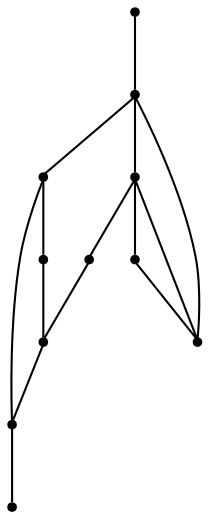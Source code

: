 graph {
  node [shape=point,comment="{\"directed\":false,\"doi\":\"10.1007/3-540-36151-0_4\",\"figure\":\"2 (1)\"}"]

  v0 [pos="979.7249952952068,1351.1234630237927"]
  v1 [pos="796.3500181833904,1259.4985037138968"]
  v2 [pos="887.9749774932864,1167.873544404001"]
  v3 [pos="704.7249952952068,1259.4985037138968"]
  v4 [pos="613.1000359853109,1259.4985037138968"]
  v5 [pos="612.9749774932861,1351.1234630237927"]
  v6 [pos="704.7249952952068,1351.1234630237927"]
  v7 [pos="429.72497940063477,1351.1234630237927"]
  v8 [pos="887.975041071574,1259.4985037138968"]
  v9 [pos="521.3500022888184,1259.4985037138968"]
  v10 [pos="315.2249972025554,1167.873544404001"]

  v0 -- v1 [id="-1",pos="979.7249952952068,1351.1234630237927 796.3500181833904,1259.4985037138968 796.3500181833904,1259.4985037138968 796.3500181833904,1259.4985037138968"]
  v10 -- v4 [id="-2",pos="315.2249972025554,1167.873544404001 613.1000359853109,1259.4985037138968 613.1000359853109,1259.4985037138968 613.1000359853109,1259.4985037138968"]
  v10 -- v5 [id="-3",pos="315.2249972025554,1167.873544404001 612.9749774932861,1351.1234630237927 612.9749774932861,1351.1234630237927 612.9749774932861,1351.1234630237927"]
  v7 -- v10 [id="-4",pos="429.72497940063477,1351.1234630237927 315.2249972025554,1167.873544404001 315.2249972025554,1167.873544404001 315.2249972025554,1167.873544404001"]
  v9 -- v4 [id="-5",pos="521.3500022888184,1259.4985037138968 613.1000359853109,1259.4985037138968 613.1000359853109,1259.4985037138968 613.1000359853109,1259.4985037138968"]
  v4 -- v3 [id="-6",pos="613.1000359853109,1259.4985037138968 704.7249952952068,1259.4985037138968 704.7249952952068,1259.4985037138968 704.7249952952068,1259.4985037138968"]
  v3 -- v1 [id="-7",pos="704.7249952952068,1259.4985037138968 796.3500181833904,1259.4985037138968 796.3500181833904,1259.4985037138968 796.3500181833904,1259.4985037138968"]
  v1 -- v8 [id="-8",pos="796.3500181833904,1259.4985037138968 887.975041071574,1259.4985037138968 887.975041071574,1259.4985037138968 887.975041071574,1259.4985037138968"]
  v5 -- v7 [id="-9",pos="612.9749774932861,1351.1234630237927 429.72497940063477,1351.1234630237927 429.72497940063477,1351.1234630237927 429.72497940063477,1351.1234630237927"]
  v5 -- v6 [id="-10",pos="612.9749774932861,1351.1234630237927 704.7249952952068,1351.1234630237927 704.7249952952068,1351.1234630237927 704.7249952952068,1351.1234630237927"]
  v6 -- v0 [id="-11",pos="704.7249952952068,1351.1234630237927 979.7249952952068,1351.1234630237927 979.7249952952068,1351.1234630237927 979.7249952952068,1351.1234630237927"]
  v4 -- v5 [id="-12",pos="613.1000359853109,1259.4985037138968 612.9749774932861,1351.1234630237927 612.9749774932861,1351.1234630237927 612.9749774932861,1351.1234630237927"]
  v3 -- v2 [id="-13",pos="704.7249952952068,1259.4985037138968 887.9749774932864,1167.873544404001 887.9749774932864,1167.873544404001 887.9749774932864,1167.873544404001"]
  v2 -- v0 [id="-14",pos="887.9749774932864,1167.873544404001 979.7249952952068,1351.1234630237927 979.7249952952068,1351.1234630237927 979.7249952952068,1351.1234630237927"]
}